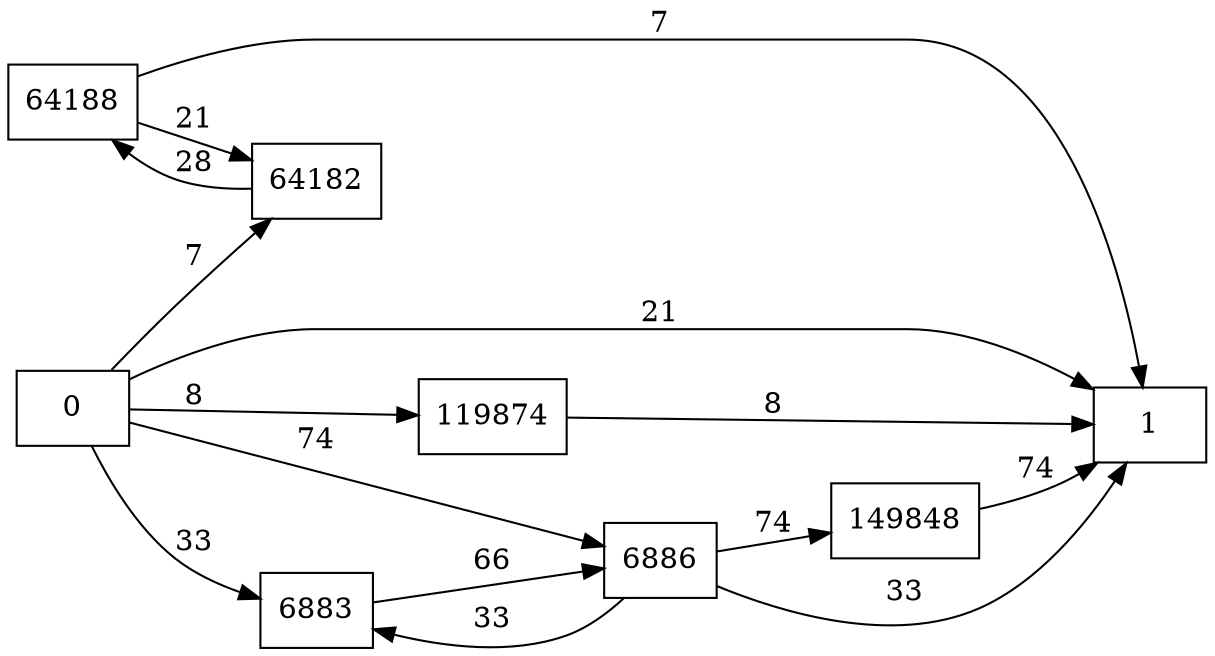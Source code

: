 digraph {
	graph [rankdir=LR]
	node [shape=rectangle]
	6883 -> 6886 [label=66]
	6886 -> 6883 [label=33]
	6886 -> 1 [label=33]
	6886 -> 149848 [label=74]
	64182 -> 64188 [label=28]
	64188 -> 64182 [label=21]
	64188 -> 1 [label=7]
	119874 -> 1 [label=8]
	149848 -> 1 [label=74]
	0 -> 6883 [label=33]
	0 -> 1 [label=21]
	0 -> 64182 [label=7]
	0 -> 119874 [label=8]
	0 -> 6886 [label=74]
}
